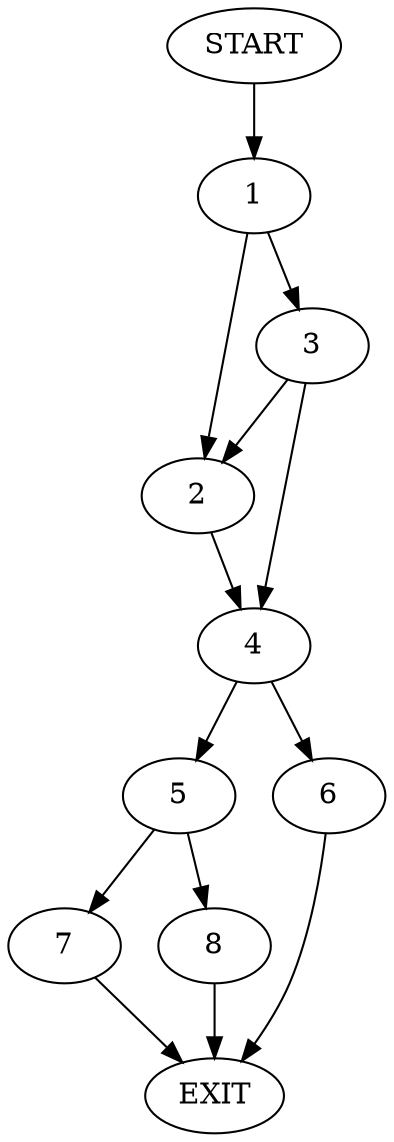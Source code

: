 digraph {
0 [label="START"]
9 [label="EXIT"]
0 -> 1
1 -> 2
1 -> 3
2 -> 4
3 -> 4
3 -> 2
4 -> 5
4 -> 6
5 -> 7
5 -> 8
6 -> 9
7 -> 9
8 -> 9
}
